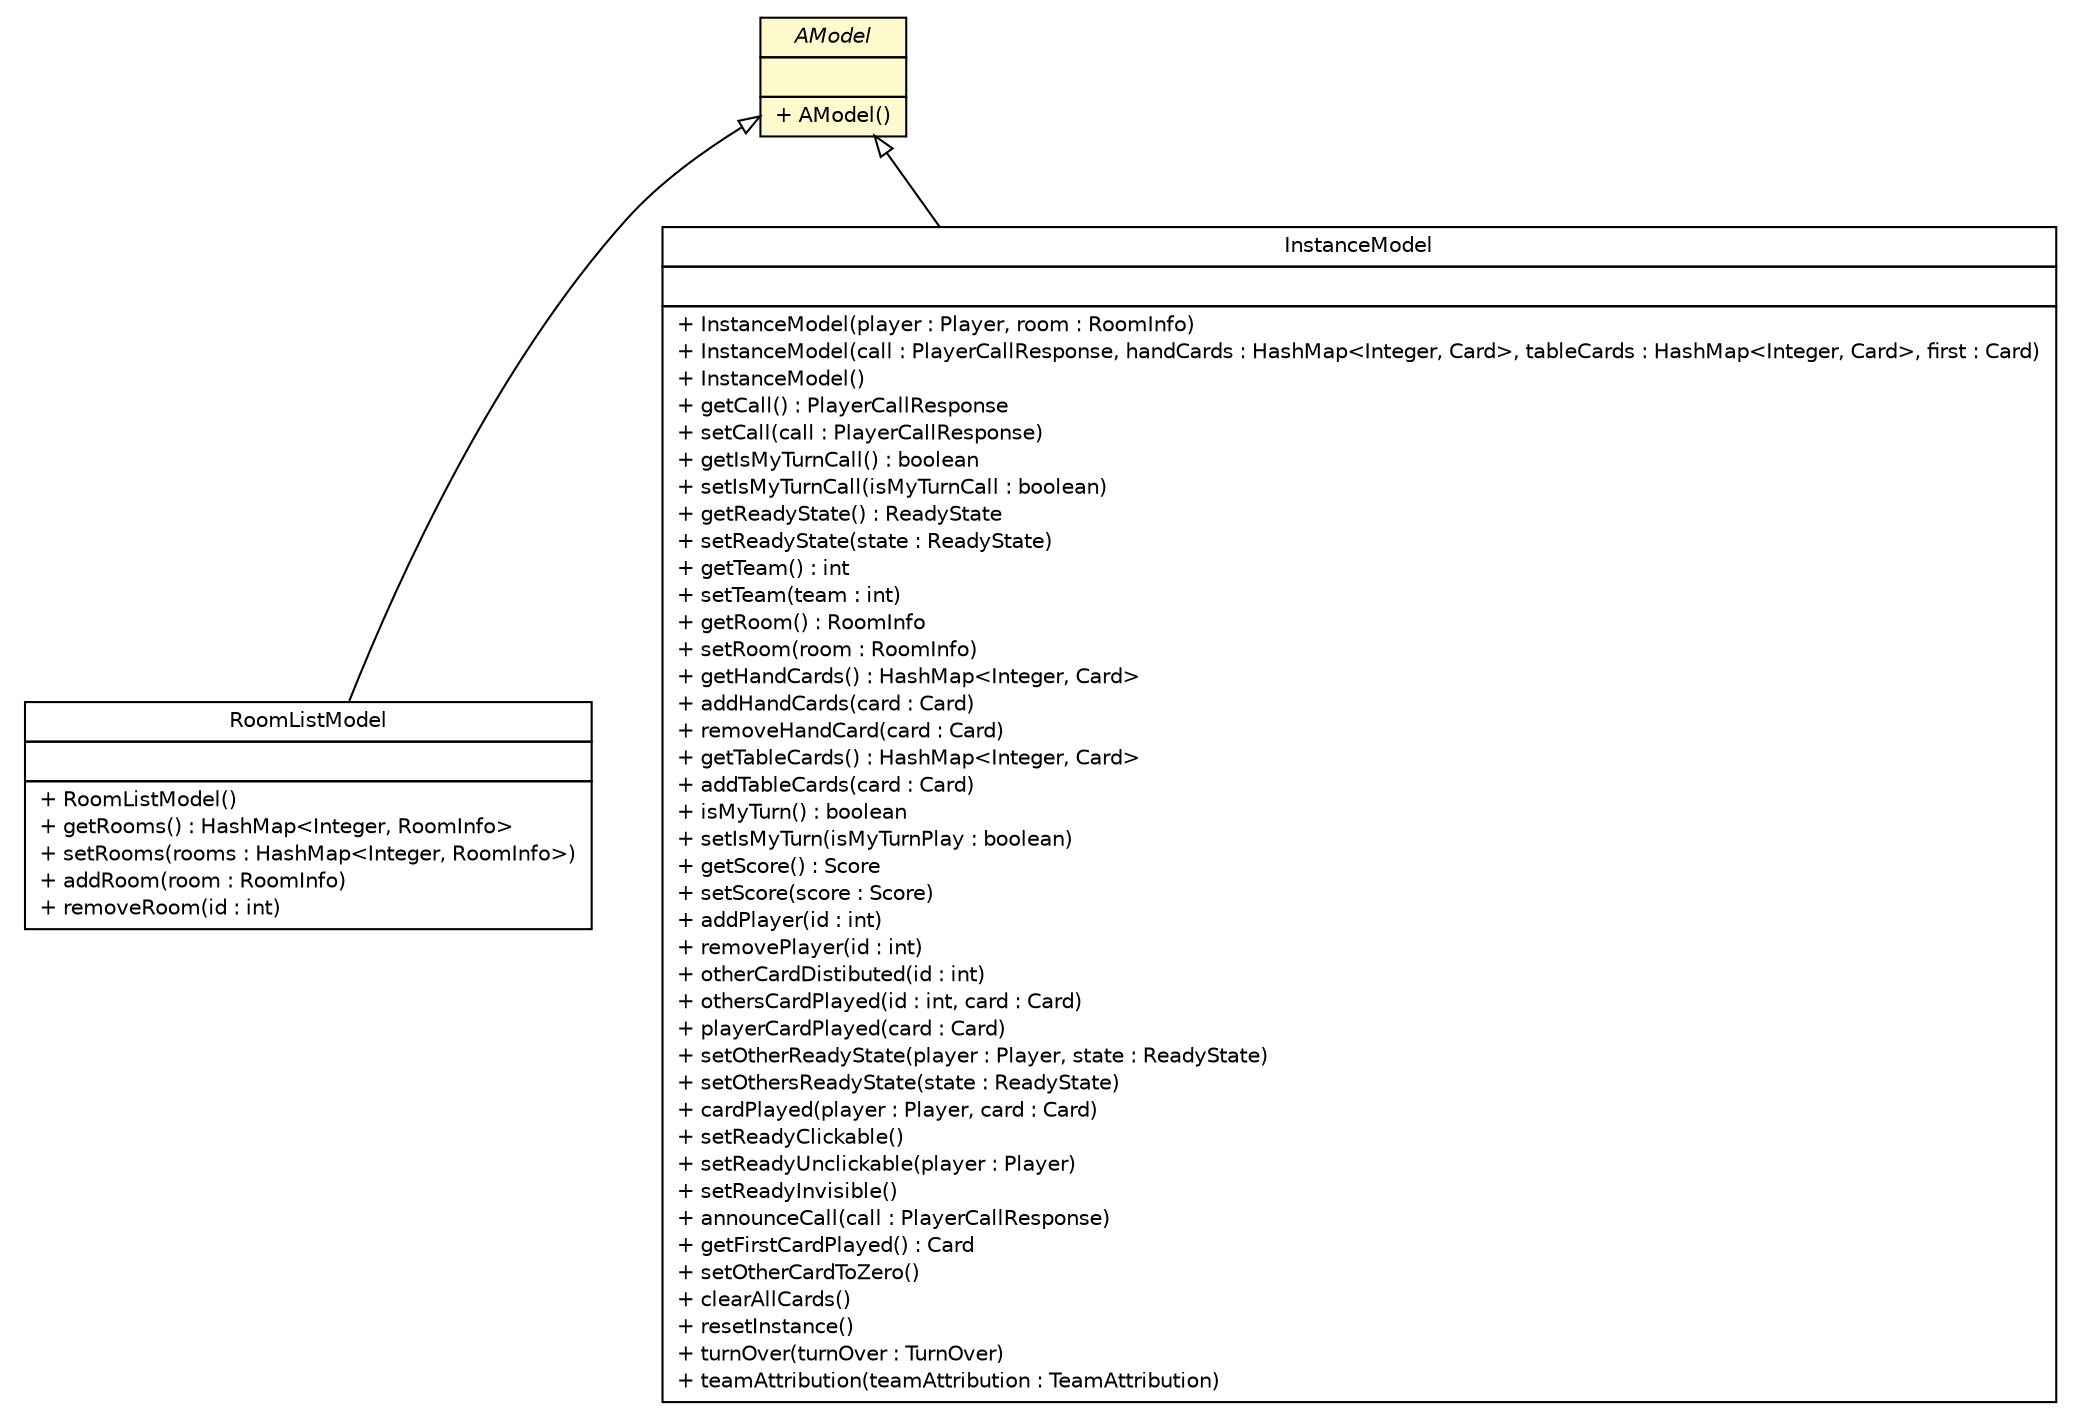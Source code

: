 #!/usr/local/bin/dot
#
# Class diagram 
# Generated by UMLGraph version R5_6 (http://www.umlgraph.org/)
#

digraph G {
	edge [fontname="Helvetica",fontsize=10,labelfontname="Helvetica",labelfontsize=10];
	node [fontname="Helvetica",fontsize=10,shape=plaintext];
	nodesep=0.25;
	ranksep=0.5;
	// Client.Model.AModel
	c420 [label=<<table title="Client.Model.AModel" border="0" cellborder="1" cellspacing="0" cellpadding="2" port="p" bgcolor="lemonChiffon" href="./AModel.html">
		<tr><td><table border="0" cellspacing="0" cellpadding="1">
<tr><td align="center" balign="center"><font face="Helvetica-Oblique"> AModel </font></td></tr>
		</table></td></tr>
		<tr><td><table border="0" cellspacing="0" cellpadding="1">
<tr><td align="left" balign="left">  </td></tr>
		</table></td></tr>
		<tr><td><table border="0" cellspacing="0" cellpadding="1">
<tr><td align="left" balign="left"> + AModel() </td></tr>
		</table></td></tr>
		</table>>, URL="./AModel.html", fontname="Helvetica", fontcolor="black", fontsize=10.0];
	// Client.Model.RoomListModel
	c426 [label=<<table title="Client.Model.RoomListModel" border="0" cellborder="1" cellspacing="0" cellpadding="2" port="p" href="./RoomListModel.html">
		<tr><td><table border="0" cellspacing="0" cellpadding="1">
<tr><td align="center" balign="center"> RoomListModel </td></tr>
		</table></td></tr>
		<tr><td><table border="0" cellspacing="0" cellpadding="1">
<tr><td align="left" balign="left">  </td></tr>
		</table></td></tr>
		<tr><td><table border="0" cellspacing="0" cellpadding="1">
<tr><td align="left" balign="left"> + RoomListModel() </td></tr>
<tr><td align="left" balign="left"> + getRooms() : HashMap&lt;Integer, RoomInfo&gt; </td></tr>
<tr><td align="left" balign="left"> + setRooms(rooms : HashMap&lt;Integer, RoomInfo&gt;) </td></tr>
<tr><td align="left" balign="left"> + addRoom(room : RoomInfo) </td></tr>
<tr><td align="left" balign="left"> + removeRoom(id : int) </td></tr>
		</table></td></tr>
		</table>>, URL="./RoomListModel.html", fontname="Helvetica", fontcolor="black", fontsize=10.0];
	// Client.Model.InstanceModel
	c432 [label=<<table title="Client.Model.InstanceModel" border="0" cellborder="1" cellspacing="0" cellpadding="2" port="p" href="./InstanceModel.html">
		<tr><td><table border="0" cellspacing="0" cellpadding="1">
<tr><td align="center" balign="center"> InstanceModel </td></tr>
		</table></td></tr>
		<tr><td><table border="0" cellspacing="0" cellpadding="1">
<tr><td align="left" balign="left">  </td></tr>
		</table></td></tr>
		<tr><td><table border="0" cellspacing="0" cellpadding="1">
<tr><td align="left" balign="left"> + InstanceModel(player : Player, room : RoomInfo) </td></tr>
<tr><td align="left" balign="left"> + InstanceModel(call : PlayerCallResponse, handCards : HashMap&lt;Integer, Card&gt;, tableCards : HashMap&lt;Integer, Card&gt;, first : Card) </td></tr>
<tr><td align="left" balign="left"> + InstanceModel() </td></tr>
<tr><td align="left" balign="left"> + getCall() : PlayerCallResponse </td></tr>
<tr><td align="left" balign="left"> + setCall(call : PlayerCallResponse) </td></tr>
<tr><td align="left" balign="left"> + getIsMyTurnCall() : boolean </td></tr>
<tr><td align="left" balign="left"> + setIsMyTurnCall(isMyTurnCall : boolean) </td></tr>
<tr><td align="left" balign="left"> + getReadyState() : ReadyState </td></tr>
<tr><td align="left" balign="left"> + setReadyState(state : ReadyState) </td></tr>
<tr><td align="left" balign="left"> + getTeam() : int </td></tr>
<tr><td align="left" balign="left"> + setTeam(team : int) </td></tr>
<tr><td align="left" balign="left"> + getRoom() : RoomInfo </td></tr>
<tr><td align="left" balign="left"> + setRoom(room : RoomInfo) </td></tr>
<tr><td align="left" balign="left"> + getHandCards() : HashMap&lt;Integer, Card&gt; </td></tr>
<tr><td align="left" balign="left"> + addHandCards(card : Card) </td></tr>
<tr><td align="left" balign="left"> + removeHandCard(card : Card) </td></tr>
<tr><td align="left" balign="left"> + getTableCards() : HashMap&lt;Integer, Card&gt; </td></tr>
<tr><td align="left" balign="left"> + addTableCards(card : Card) </td></tr>
<tr><td align="left" balign="left"> + isMyTurn() : boolean </td></tr>
<tr><td align="left" balign="left"> + setIsMyTurn(isMyTurnPlay : boolean) </td></tr>
<tr><td align="left" balign="left"> + getScore() : Score </td></tr>
<tr><td align="left" balign="left"> + setScore(score : Score) </td></tr>
<tr><td align="left" balign="left"> + addPlayer(id : int) </td></tr>
<tr><td align="left" balign="left"> + removePlayer(id : int) </td></tr>
<tr><td align="left" balign="left"> + otherCardDistibuted(id : int) </td></tr>
<tr><td align="left" balign="left"> + othersCardPlayed(id : int, card : Card) </td></tr>
<tr><td align="left" balign="left"> + playerCardPlayed(card : Card) </td></tr>
<tr><td align="left" balign="left"> + setOtherReadyState(player : Player, state : ReadyState) </td></tr>
<tr><td align="left" balign="left"> + setOthersReadyState(state : ReadyState) </td></tr>
<tr><td align="left" balign="left"> + cardPlayed(player : Player, card : Card) </td></tr>
<tr><td align="left" balign="left"> + setReadyClickable() </td></tr>
<tr><td align="left" balign="left"> + setReadyUnclickable(player : Player) </td></tr>
<tr><td align="left" balign="left"> + setReadyInvisible() </td></tr>
<tr><td align="left" balign="left"> + announceCall(call : PlayerCallResponse) </td></tr>
<tr><td align="left" balign="left"> + getFirstCardPlayed() : Card </td></tr>
<tr><td align="left" balign="left"> + setOtherCardToZero() </td></tr>
<tr><td align="left" balign="left"> + clearAllCards() </td></tr>
<tr><td align="left" balign="left"> + resetInstance() </td></tr>
<tr><td align="left" balign="left"> + turnOver(turnOver : TurnOver) </td></tr>
<tr><td align="left" balign="left"> + teamAttribution(teamAttribution : TeamAttribution) </td></tr>
		</table></td></tr>
		</table>>, URL="./InstanceModel.html", fontname="Helvetica", fontcolor="black", fontsize=10.0];
	//Client.Model.RoomListModel extends Client.Model.AModel
	c420:p -> c426:p [dir=back,arrowtail=empty];
	//Client.Model.InstanceModel extends Client.Model.AModel
	c420:p -> c432:p [dir=back,arrowtail=empty];
}

